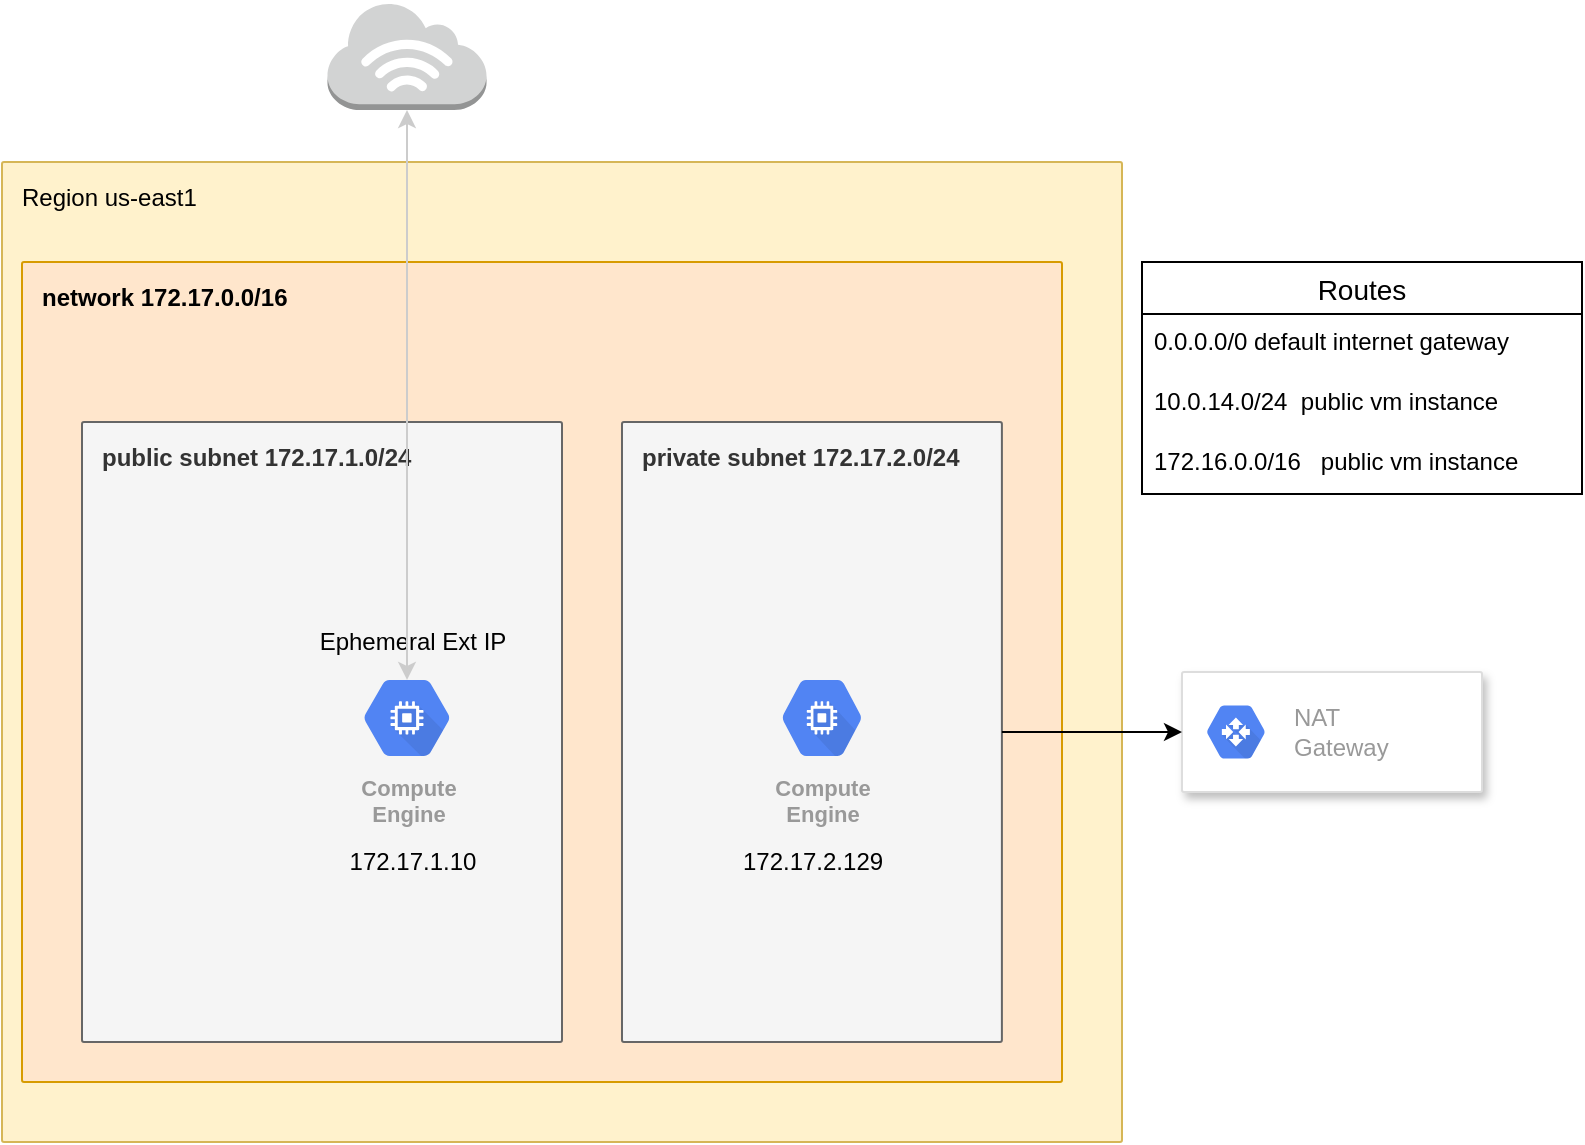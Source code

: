 <mxfile version="14.7.0" type="github">
  <diagram id="we8GqR12f53UsKGl7fwM" name="Page-1">
    <mxGraphModel dx="973" dy="722" grid="1" gridSize="10" guides="1" tooltips="1" connect="1" arrows="1" fold="1" page="1" pageScale="1" pageWidth="850" pageHeight="1100" math="0" shadow="0">
      <root>
        <mxCell id="0" />
        <mxCell id="1" parent="0" />
        <mxCell id="rqZA6Op7GURwhL-EkQn--21" value="&lt;div&gt;Region us-east1&lt;/div&gt;" style="points=[[0,0,0],[0.25,0,0],[0.5,0,0],[0.75,0,0],[1,0,0],[1,0.25,0],[1,0.5,0],[1,0.75,0],[1,1,0],[0.75,1,0],[0.5,1,0],[0.25,1,0],[0,1,0],[0,0.75,0],[0,0.5,0],[0,0.25,0]];rounded=1;absoluteArcSize=1;arcSize=2;html=1;strokeColor=#d6b656;shadow=0;dashed=0;fontSize=12;align=left;verticalAlign=top;spacing=10;spacingTop=-4;fillColor=#fff2cc;" parent="1" vertex="1">
          <mxGeometry x="60" y="220" width="560" height="490" as="geometry" />
        </mxCell>
        <mxCell id="rqZA6Op7GURwhL-EkQn--22" value="&lt;b&gt;network 172.17.0.0/16&lt;/b&gt;" style="points=[[0,0,0],[0.25,0,0],[0.5,0,0],[0.75,0,0],[1,0,0],[1,0.25,0],[1,0.5,0],[1,0.75,0],[1,1,0],[0.75,1,0],[0.5,1,0],[0.25,1,0],[0,1,0],[0,0.75,0],[0,0.5,0],[0,0.25,0]];rounded=1;absoluteArcSize=1;arcSize=2;html=1;strokeColor=#d79b00;shadow=0;dashed=0;fontSize=12;align=left;verticalAlign=top;spacing=10;spacingTop=-4;fillColor=#ffe6cc;" parent="rqZA6Op7GURwhL-EkQn--21" vertex="1">
          <mxGeometry width="520" height="410" relative="1" as="geometry">
            <mxPoint x="10" y="50" as="offset" />
          </mxGeometry>
        </mxCell>
        <mxCell id="rqZA6Op7GURwhL-EkQn--23" value="&lt;b&gt;public subnet 172.17.1.0/24&lt;/b&gt;" style="points=[[0,0,0],[0.25,0,0],[0.5,0,0],[0.75,0,0],[1,0,0],[1,0.25,0],[1,0.5,0],[1,0.75,0],[1,1,0],[0.75,1,0],[0.5,1,0],[0.25,1,0],[0,1,0],[0,0.75,0],[0,0.5,0],[0,0.25,0]];rounded=1;absoluteArcSize=1;arcSize=2;html=1;strokeColor=#666666;shadow=0;dashed=0;fontSize=12;fontColor=#333333;align=left;verticalAlign=top;spacing=10;spacingTop=-4;fillColor=#f5f5f5;" parent="rqZA6Op7GURwhL-EkQn--22" vertex="1">
          <mxGeometry width="240" height="310" relative="1" as="geometry">
            <mxPoint x="30" y="80" as="offset" />
          </mxGeometry>
        </mxCell>
        <mxCell id="3nh1cM0UOaGdx1VRqK5k-3" value="&lt;b&gt;private subnet 172.17.2.0/24&lt;/b&gt;" style="points=[[0,0,0],[0.25,0,0],[0.5,0,0],[0.75,0,0],[1,0,0],[1,0.25,0],[1,0.5,0],[1,0.75,0],[1,1,0],[0.75,1,0],[0.5,1,0],[0.25,1,0],[0,1,0],[0,0.75,0],[0,0.5,0],[0,0.25,0]];rounded=1;absoluteArcSize=1;arcSize=2;html=1;strokeColor=#666666;shadow=0;dashed=0;fontSize=12;fontColor=#333333;align=left;verticalAlign=top;spacing=10;spacingTop=-4;fillColor=#f5f5f5;" vertex="1" parent="rqZA6Op7GURwhL-EkQn--22">
          <mxGeometry x="299.997" y="80" width="189.953" height="310" as="geometry" />
        </mxCell>
        <mxCell id="rqZA6Op7GURwhL-EkQn--43" value="Compute&#xa;Engine" style="html=1;fillColor=#5184F3;strokeColor=none;verticalAlign=top;labelPosition=center;verticalLabelPosition=bottom;align=center;spacingTop=-6;fontSize=11;fontStyle=1;fontColor=#999999;shape=mxgraph.gcp2.hexIcon;prIcon=compute_engine" parent="rqZA6Op7GURwhL-EkQn--22" vertex="1">
          <mxGeometry x="160" y="200" width="65" height="55.91" as="geometry" />
        </mxCell>
        <mxCell id="3nh1cM0UOaGdx1VRqK5k-12" value="Ephemeral Ext IP" style="text;html=1;align=center;verticalAlign=middle;resizable=0;points=[];autosize=1;strokeColor=none;" vertex="1" parent="rqZA6Op7GURwhL-EkQn--22">
          <mxGeometry x="140" y="180" width="110" height="20" as="geometry" />
        </mxCell>
        <mxCell id="3nh1cM0UOaGdx1VRqK5k-14" value="172.17.2.129" style="text;html=1;align=center;verticalAlign=middle;resizable=0;points=[];autosize=1;strokeColor=none;" vertex="1" parent="rqZA6Op7GURwhL-EkQn--22">
          <mxGeometry x="350" y="290" width="90" height="20" as="geometry" />
        </mxCell>
        <mxCell id="3nh1cM0UOaGdx1VRqK5k-13" value="172.17.1.10" style="text;html=1;align=center;verticalAlign=middle;resizable=0;points=[];autosize=1;strokeColor=none;" vertex="1" parent="rqZA6Op7GURwhL-EkQn--22">
          <mxGeometry x="155" y="290" width="80" height="20" as="geometry" />
        </mxCell>
        <mxCell id="rqZA6Op7GURwhL-EkQn--7" value="" style="strokeColor=#dddddd;shadow=1;strokeWidth=1;rounded=1;absoluteArcSize=1;arcSize=2;" parent="1" vertex="1">
          <mxGeometry x="650" y="475" width="150" height="60" as="geometry" />
        </mxCell>
        <mxCell id="rqZA6Op7GURwhL-EkQn--8" value="NAT&lt;br&gt;Gateway" style="dashed=0;connectable=0;html=1;fillColor=#5184F3;strokeColor=none;shape=mxgraph.gcp2.hexIcon;prIcon=cloud_router;part=1;labelPosition=right;verticalLabelPosition=middle;align=left;verticalAlign=middle;spacingLeft=5;fontColor=#999999;fontSize=12;" parent="rqZA6Op7GURwhL-EkQn--7" vertex="1">
          <mxGeometry y="0.5" width="44" height="39" relative="1" as="geometry">
            <mxPoint x="5" y="-19.5" as="offset" />
          </mxGeometry>
        </mxCell>
        <mxCell id="3nh1cM0UOaGdx1VRqK5k-7" style="edgeStyle=orthogonalEdgeStyle;rounded=0;orthogonalLoop=1;jettySize=auto;html=1;entryX=0;entryY=0.5;entryDx=0;entryDy=0;" edge="1" parent="1" source="3nh1cM0UOaGdx1VRqK5k-3" target="rqZA6Op7GURwhL-EkQn--7">
          <mxGeometry relative="1" as="geometry" />
        </mxCell>
        <mxCell id="rqZA6Op7GURwhL-EkQn--42" value="Compute&#xa;Engine" style="html=1;fillColor=#5184F3;strokeColor=none;verticalAlign=top;labelPosition=center;verticalLabelPosition=bottom;align=center;spacingTop=-6;fontSize=11;fontStyle=1;fontColor=#999999;shape=mxgraph.gcp2.hexIcon;prIcon=compute_engine" parent="1" vertex="1">
          <mxGeometry x="440" y="470" width="60" height="55.91" as="geometry" />
        </mxCell>
        <mxCell id="3nh1cM0UOaGdx1VRqK5k-8" value="Routes" style="swimlane;fontStyle=0;childLayout=stackLayout;horizontal=1;startSize=26;horizontalStack=0;resizeParent=1;resizeParentMax=0;resizeLast=0;collapsible=1;marginBottom=0;align=center;fontSize=14;" vertex="1" parent="1">
          <mxGeometry x="630" y="270" width="220" height="116" as="geometry" />
        </mxCell>
        <mxCell id="3nh1cM0UOaGdx1VRqK5k-9" value="0.0.0.0/0 default internet gateway" style="text;spacingLeft=4;spacingRight=4;overflow=hidden;rotatable=0;points=[[0,0.5],[1,0.5]];portConstraint=eastwest;fontSize=12;" vertex="1" parent="3nh1cM0UOaGdx1VRqK5k-8">
          <mxGeometry y="26" width="220" height="30" as="geometry" />
        </mxCell>
        <mxCell id="3nh1cM0UOaGdx1VRqK5k-10" value="10.0.14.0/24  public vm instance" style="text;spacingLeft=4;spacingRight=4;overflow=hidden;rotatable=0;points=[[0,0.5],[1,0.5]];portConstraint=eastwest;fontSize=12;" vertex="1" parent="3nh1cM0UOaGdx1VRqK5k-8">
          <mxGeometry y="56" width="220" height="30" as="geometry" />
        </mxCell>
        <mxCell id="3nh1cM0UOaGdx1VRqK5k-11" value="172.16.0.0/16   public vm instance" style="text;spacingLeft=4;spacingRight=4;overflow=hidden;rotatable=0;points=[[0,0.5],[1,0.5]];portConstraint=eastwest;fontSize=12;" vertex="1" parent="3nh1cM0UOaGdx1VRqK5k-8">
          <mxGeometry y="86" width="220" height="30" as="geometry" />
        </mxCell>
        <mxCell id="3nh1cM0UOaGdx1VRqK5k-17" value="" style="outlineConnect=0;dashed=0;verticalLabelPosition=bottom;verticalAlign=top;align=center;html=1;shape=mxgraph.aws3.internet_3;fillColor=#D2D3D3;gradientColor=none;" vertex="1" parent="1">
          <mxGeometry x="222.75" y="140" width="79.5" height="54" as="geometry" />
        </mxCell>
        <mxCell id="3nh1cM0UOaGdx1VRqK5k-18" value="" style="endArrow=classic;startArrow=classic;html=1;entryX=0.5;entryY=1;entryDx=0;entryDy=0;entryPerimeter=0;exitX=0.5;exitY=0.16;exitDx=0;exitDy=0;exitPerimeter=0;strokeColor=#CCCCCC;" edge="1" parent="1" source="rqZA6Op7GURwhL-EkQn--43" target="3nh1cM0UOaGdx1VRqK5k-17">
          <mxGeometry width="50" height="50" relative="1" as="geometry">
            <mxPoint x="260" y="220" as="sourcePoint" />
            <mxPoint x="310" y="170" as="targetPoint" />
          </mxGeometry>
        </mxCell>
      </root>
    </mxGraphModel>
  </diagram>
</mxfile>
